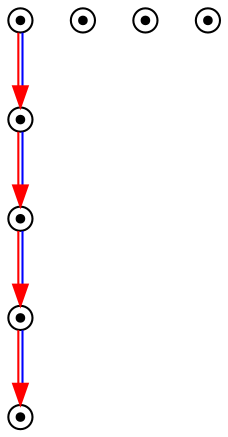digraph G {
Player1X1XGround0X1XSausage00X1XSausage10X1XIsland0X1X		[ label="" shape=point peripheries=2 ];
Player1X1XGround0X1XSausage01X2XSausage10X1XIsland0X1X		[ label="" shape=point peripheries=2 ];
Player1X1XGround0X1XSausage01X2XSausage10X1XIsland1X1X		[ label="" shape=point peripheries=2 ];
Player1X1XGround0X1XSausage01X2XSausage11X2XIsland1X1X		[ label="" shape=point peripheries=2 ];
Player1X1XGround0X1XSausage01X0XSausage11X2XIsland1X1X		[ label="" shape=point peripheries=2 ];
Player1X1XGround0X1XSausage02X0XSausage12X2XIsland2X1X		[ label="" shape=point peripheries=2 ];
Player1X1XGround0X1XSausage03X0XSausage13X2XIsland3X1X		[ label="" shape=point peripheries=2 ];
Player1X1XGround0X1XSausage04X0XSausage14X2XIsland4X1X		[ label="" shape=point peripheries=2 ];
	"Player1X1XGround0X1XSausage00X1XSausage10X1XIsland0X1X" -> "Player1X1XGround0X1XSausage01X2XSausage10X1XIsland0X1X"[ color="red:blue" ];
	"Player1X1XGround0X1XSausage01X2XSausage10X1XIsland0X1X" -> "Player1X1XGround0X1XSausage01X2XSausage10X1XIsland1X1X"[ color="red:blue" ];
	"Player1X1XGround0X1XSausage01X2XSausage10X1XIsland1X1X" -> "Player1X1XGround0X1XSausage01X2XSausage11X2XIsland1X1X"[ color="red:blue" ];
	"Player1X1XGround0X1XSausage01X2XSausage11X2XIsland1X1X" -> "Player1X1XGround0X1XSausage01X0XSausage11X2XIsland1X1X"[ color="red:blue" ];
}